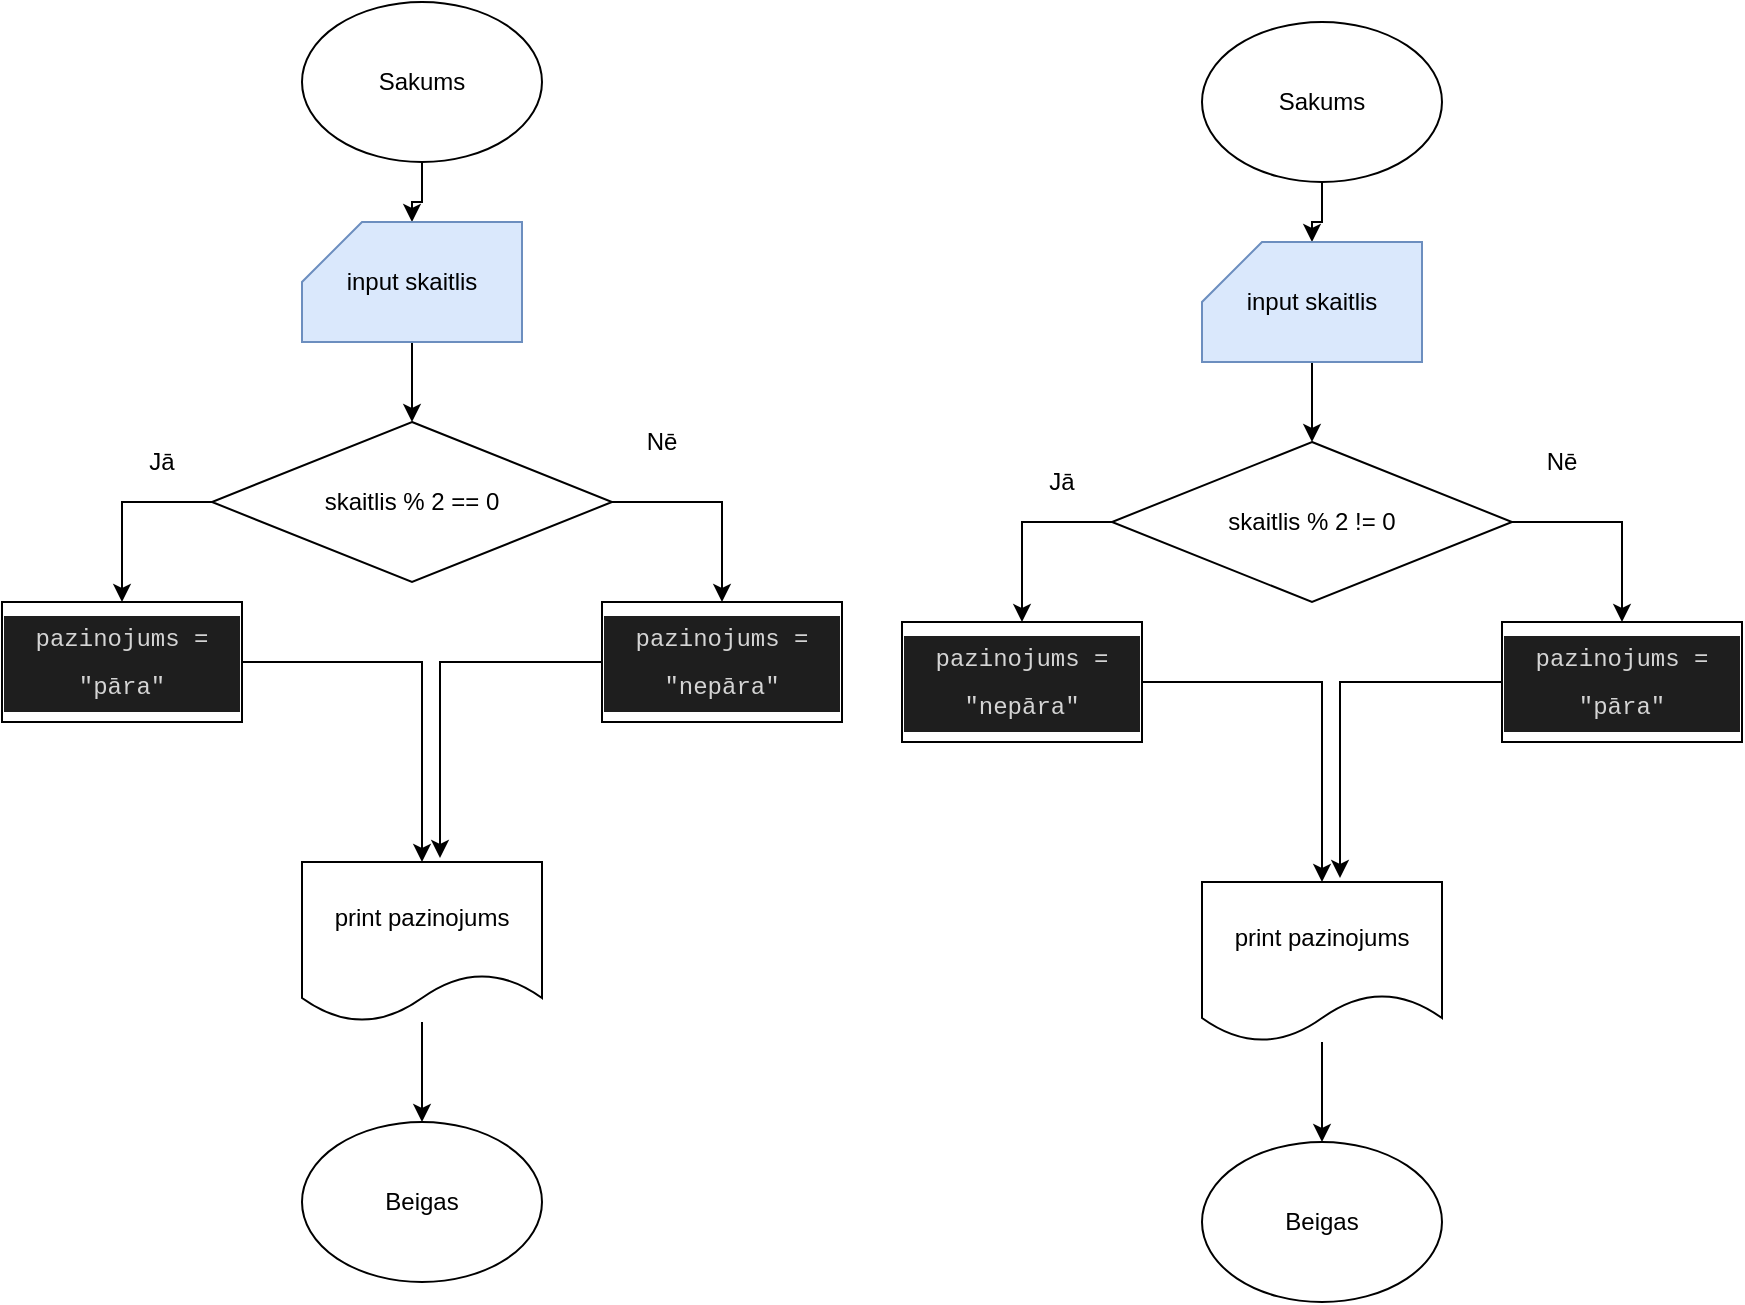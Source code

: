 <mxfile version="13.8.7" type="github">
  <diagram id="z-Ub6a5VLivZjyv9ZTrf" name="Page-1">
    <mxGraphModel dx="1456" dy="703" grid="1" gridSize="10" guides="1" tooltips="1" connect="1" arrows="1" fold="1" page="1" pageScale="1" pageWidth="850" pageHeight="1100" math="0" shadow="0">
      <root>
        <mxCell id="0" />
        <mxCell id="1" parent="0" />
        <mxCell id="WHfJruhGqc3tV9S7Ovxq-4" style="edgeStyle=orthogonalEdgeStyle;rounded=0;orthogonalLoop=1;jettySize=auto;html=1;" parent="1" source="WHfJruhGqc3tV9S7Ovxq-1" target="WHfJruhGqc3tV9S7Ovxq-2" edge="1">
          <mxGeometry relative="1" as="geometry" />
        </mxCell>
        <mxCell id="WHfJruhGqc3tV9S7Ovxq-1" value="Sakums" style="ellipse;whiteSpace=wrap;html=1;" parent="1" vertex="1">
          <mxGeometry x="180" y="20" width="120" height="80" as="geometry" />
        </mxCell>
        <mxCell id="WHfJruhGqc3tV9S7Ovxq-6" style="edgeStyle=orthogonalEdgeStyle;rounded=0;orthogonalLoop=1;jettySize=auto;html=1;" parent="1" source="WHfJruhGqc3tV9S7Ovxq-2" target="WHfJruhGqc3tV9S7Ovxq-8" edge="1">
          <mxGeometry relative="1" as="geometry">
            <mxPoint x="235" y="240" as="targetPoint" />
          </mxGeometry>
        </mxCell>
        <mxCell id="WHfJruhGqc3tV9S7Ovxq-2" value="input skaitlis" style="shape=card;whiteSpace=wrap;html=1;fillColor=#dae8fc;strokeColor=#6c8ebf;" parent="1" vertex="1">
          <mxGeometry x="180" y="130" width="110" height="60" as="geometry" />
        </mxCell>
        <mxCell id="WHfJruhGqc3tV9S7Ovxq-7" style="edgeStyle=orthogonalEdgeStyle;rounded=0;orthogonalLoop=1;jettySize=auto;html=1;exitX=0.5;exitY=1;exitDx=0;exitDy=0;exitPerimeter=0;" parent="1" source="WHfJruhGqc3tV9S7Ovxq-2" target="WHfJruhGqc3tV9S7Ovxq-2" edge="1">
          <mxGeometry relative="1" as="geometry" />
        </mxCell>
        <mxCell id="WHfJruhGqc3tV9S7Ovxq-11" style="edgeStyle=orthogonalEdgeStyle;rounded=0;orthogonalLoop=1;jettySize=auto;html=1;" parent="1" source="WHfJruhGqc3tV9S7Ovxq-8" target="WHfJruhGqc3tV9S7Ovxq-9" edge="1">
          <mxGeometry relative="1" as="geometry">
            <Array as="points">
              <mxPoint x="90" y="270" />
            </Array>
          </mxGeometry>
        </mxCell>
        <mxCell id="WHfJruhGqc3tV9S7Ovxq-12" style="edgeStyle=orthogonalEdgeStyle;rounded=0;orthogonalLoop=1;jettySize=auto;html=1;entryX=0.5;entryY=0;entryDx=0;entryDy=0;" parent="1" source="WHfJruhGqc3tV9S7Ovxq-8" target="WHfJruhGqc3tV9S7Ovxq-10" edge="1">
          <mxGeometry relative="1" as="geometry">
            <Array as="points">
              <mxPoint x="390" y="270" />
            </Array>
          </mxGeometry>
        </mxCell>
        <mxCell id="WHfJruhGqc3tV9S7Ovxq-8" value="skaitlis % 2 == 0" style="rhombus;whiteSpace=wrap;html=1;" parent="1" vertex="1">
          <mxGeometry x="135" y="230" width="200" height="80" as="geometry" />
        </mxCell>
        <mxCell id="WHfJruhGqc3tV9S7Ovxq-16" style="edgeStyle=orthogonalEdgeStyle;rounded=0;orthogonalLoop=1;jettySize=auto;html=1;" parent="1" source="WHfJruhGqc3tV9S7Ovxq-9" target="WHfJruhGqc3tV9S7Ovxq-15" edge="1">
          <mxGeometry relative="1" as="geometry" />
        </mxCell>
        <mxCell id="WHfJruhGqc3tV9S7Ovxq-9" value="&lt;div style=&quot;color: rgb(212 , 212 , 212) ; background-color: rgb(30 , 30 , 30) ; font-family: &amp;#34;consolas&amp;#34; , &amp;#34;courier new&amp;#34; , monospace ; line-height: 24px&quot;&gt;pazinojums = &quot;pāra&quot;&lt;/div&gt;" style="rounded=0;whiteSpace=wrap;html=1;" parent="1" vertex="1">
          <mxGeometry x="30" y="320" width="120" height="60" as="geometry" />
        </mxCell>
        <mxCell id="WHfJruhGqc3tV9S7Ovxq-17" style="edgeStyle=orthogonalEdgeStyle;rounded=0;orthogonalLoop=1;jettySize=auto;html=1;entryX=0.575;entryY=-0.025;entryDx=0;entryDy=0;entryPerimeter=0;" parent="1" source="WHfJruhGqc3tV9S7Ovxq-10" target="WHfJruhGqc3tV9S7Ovxq-15" edge="1">
          <mxGeometry relative="1" as="geometry" />
        </mxCell>
        <mxCell id="WHfJruhGqc3tV9S7Ovxq-10" value="&lt;div style=&quot;color: rgb(212 , 212 , 212) ; background-color: rgb(30 , 30 , 30) ; font-family: &amp;#34;consolas&amp;#34; , &amp;#34;courier new&amp;#34; , monospace ; line-height: 24px&quot;&gt;pazinojums = &quot;nepāra&quot;&lt;/div&gt;" style="rounded=0;whiteSpace=wrap;html=1;" parent="1" vertex="1">
          <mxGeometry x="330" y="320" width="120" height="60" as="geometry" />
        </mxCell>
        <mxCell id="WHfJruhGqc3tV9S7Ovxq-13" value="Jā" style="text;html=1;strokeColor=none;fillColor=none;align=center;verticalAlign=middle;whiteSpace=wrap;rounded=0;" parent="1" vertex="1">
          <mxGeometry x="90" y="240" width="40" height="20" as="geometry" />
        </mxCell>
        <mxCell id="WHfJruhGqc3tV9S7Ovxq-14" value="Nē" style="text;html=1;strokeColor=none;fillColor=none;align=center;verticalAlign=middle;whiteSpace=wrap;rounded=0;" parent="1" vertex="1">
          <mxGeometry x="340" y="230" width="40" height="20" as="geometry" />
        </mxCell>
        <mxCell id="WHfJruhGqc3tV9S7Ovxq-19" style="edgeStyle=orthogonalEdgeStyle;rounded=0;orthogonalLoop=1;jettySize=auto;html=1;" parent="1" source="WHfJruhGqc3tV9S7Ovxq-15" target="WHfJruhGqc3tV9S7Ovxq-18" edge="1">
          <mxGeometry relative="1" as="geometry" />
        </mxCell>
        <mxCell id="WHfJruhGqc3tV9S7Ovxq-15" value="print pazinojums" style="shape=document;whiteSpace=wrap;html=1;boundedLbl=1;" parent="1" vertex="1">
          <mxGeometry x="180" y="450" width="120" height="80" as="geometry" />
        </mxCell>
        <mxCell id="WHfJruhGqc3tV9S7Ovxq-18" value="Beigas" style="ellipse;whiteSpace=wrap;html=1;" parent="1" vertex="1">
          <mxGeometry x="180" y="580" width="120" height="80" as="geometry" />
        </mxCell>
        <mxCell id="hO7I4ZwD3v2LICKR-EGI-2" style="edgeStyle=orthogonalEdgeStyle;rounded=0;orthogonalLoop=1;jettySize=auto;html=1;" edge="1" source="hO7I4ZwD3v2LICKR-EGI-3" target="hO7I4ZwD3v2LICKR-EGI-5" parent="1">
          <mxGeometry relative="1" as="geometry" />
        </mxCell>
        <mxCell id="hO7I4ZwD3v2LICKR-EGI-3" value="Sakums" style="ellipse;whiteSpace=wrap;html=1;" vertex="1" parent="1">
          <mxGeometry x="630" y="30" width="120" height="80" as="geometry" />
        </mxCell>
        <mxCell id="hO7I4ZwD3v2LICKR-EGI-4" style="edgeStyle=orthogonalEdgeStyle;rounded=0;orthogonalLoop=1;jettySize=auto;html=1;" edge="1" source="hO7I4ZwD3v2LICKR-EGI-5" target="hO7I4ZwD3v2LICKR-EGI-9" parent="1">
          <mxGeometry relative="1" as="geometry">
            <mxPoint x="685" y="250" as="targetPoint" />
          </mxGeometry>
        </mxCell>
        <mxCell id="hO7I4ZwD3v2LICKR-EGI-5" value="input skaitlis" style="shape=card;whiteSpace=wrap;html=1;fillColor=#dae8fc;strokeColor=#6c8ebf;" vertex="1" parent="1">
          <mxGeometry x="630" y="140" width="110" height="60" as="geometry" />
        </mxCell>
        <mxCell id="hO7I4ZwD3v2LICKR-EGI-6" style="edgeStyle=orthogonalEdgeStyle;rounded=0;orthogonalLoop=1;jettySize=auto;html=1;exitX=0.5;exitY=1;exitDx=0;exitDy=0;exitPerimeter=0;" edge="1" source="hO7I4ZwD3v2LICKR-EGI-5" target="hO7I4ZwD3v2LICKR-EGI-5" parent="1">
          <mxGeometry relative="1" as="geometry" />
        </mxCell>
        <mxCell id="hO7I4ZwD3v2LICKR-EGI-7" style="edgeStyle=orthogonalEdgeStyle;rounded=0;orthogonalLoop=1;jettySize=auto;html=1;" edge="1" source="hO7I4ZwD3v2LICKR-EGI-9" target="hO7I4ZwD3v2LICKR-EGI-11" parent="1">
          <mxGeometry relative="1" as="geometry">
            <Array as="points">
              <mxPoint x="540" y="280" />
            </Array>
          </mxGeometry>
        </mxCell>
        <mxCell id="hO7I4ZwD3v2LICKR-EGI-8" style="edgeStyle=orthogonalEdgeStyle;rounded=0;orthogonalLoop=1;jettySize=auto;html=1;entryX=0.5;entryY=0;entryDx=0;entryDy=0;" edge="1" source="hO7I4ZwD3v2LICKR-EGI-9" target="hO7I4ZwD3v2LICKR-EGI-13" parent="1">
          <mxGeometry relative="1" as="geometry">
            <Array as="points">
              <mxPoint x="840" y="280" />
            </Array>
          </mxGeometry>
        </mxCell>
        <mxCell id="hO7I4ZwD3v2LICKR-EGI-9" value="skaitlis % 2 != 0" style="rhombus;whiteSpace=wrap;html=1;" vertex="1" parent="1">
          <mxGeometry x="585" y="240" width="200" height="80" as="geometry" />
        </mxCell>
        <mxCell id="hO7I4ZwD3v2LICKR-EGI-10" style="edgeStyle=orthogonalEdgeStyle;rounded=0;orthogonalLoop=1;jettySize=auto;html=1;" edge="1" source="hO7I4ZwD3v2LICKR-EGI-11" target="hO7I4ZwD3v2LICKR-EGI-17" parent="1">
          <mxGeometry relative="1" as="geometry" />
        </mxCell>
        <mxCell id="hO7I4ZwD3v2LICKR-EGI-11" value="&lt;div style=&quot;color: rgb(212 , 212 , 212) ; background-color: rgb(30 , 30 , 30) ; font-family: &amp;#34;consolas&amp;#34; , &amp;#34;courier new&amp;#34; , monospace ; line-height: 24px&quot;&gt;pazinojums = &quot;nepāra&quot;&lt;/div&gt;" style="rounded=0;whiteSpace=wrap;html=1;" vertex="1" parent="1">
          <mxGeometry x="480" y="330" width="120" height="60" as="geometry" />
        </mxCell>
        <mxCell id="hO7I4ZwD3v2LICKR-EGI-12" style="edgeStyle=orthogonalEdgeStyle;rounded=0;orthogonalLoop=1;jettySize=auto;html=1;entryX=0.575;entryY=-0.025;entryDx=0;entryDy=0;entryPerimeter=0;" edge="1" source="hO7I4ZwD3v2LICKR-EGI-13" target="hO7I4ZwD3v2LICKR-EGI-17" parent="1">
          <mxGeometry relative="1" as="geometry" />
        </mxCell>
        <mxCell id="hO7I4ZwD3v2LICKR-EGI-13" value="&lt;div style=&quot;color: rgb(212 , 212 , 212) ; background-color: rgb(30 , 30 , 30) ; font-family: &amp;#34;consolas&amp;#34; , &amp;#34;courier new&amp;#34; , monospace ; line-height: 24px&quot;&gt;pazinojums = &quot;pāra&quot;&lt;/div&gt;" style="rounded=0;whiteSpace=wrap;html=1;" vertex="1" parent="1">
          <mxGeometry x="780" y="330" width="120" height="60" as="geometry" />
        </mxCell>
        <mxCell id="hO7I4ZwD3v2LICKR-EGI-14" value="Jā" style="text;html=1;strokeColor=none;fillColor=none;align=center;verticalAlign=middle;whiteSpace=wrap;rounded=0;" vertex="1" parent="1">
          <mxGeometry x="540" y="250" width="40" height="20" as="geometry" />
        </mxCell>
        <mxCell id="hO7I4ZwD3v2LICKR-EGI-15" value="Nē" style="text;html=1;strokeColor=none;fillColor=none;align=center;verticalAlign=middle;whiteSpace=wrap;rounded=0;" vertex="1" parent="1">
          <mxGeometry x="790" y="240" width="40" height="20" as="geometry" />
        </mxCell>
        <mxCell id="hO7I4ZwD3v2LICKR-EGI-16" style="edgeStyle=orthogonalEdgeStyle;rounded=0;orthogonalLoop=1;jettySize=auto;html=1;" edge="1" source="hO7I4ZwD3v2LICKR-EGI-17" target="hO7I4ZwD3v2LICKR-EGI-18" parent="1">
          <mxGeometry relative="1" as="geometry" />
        </mxCell>
        <mxCell id="hO7I4ZwD3v2LICKR-EGI-17" value="print pazinojums" style="shape=document;whiteSpace=wrap;html=1;boundedLbl=1;" vertex="1" parent="1">
          <mxGeometry x="630" y="460" width="120" height="80" as="geometry" />
        </mxCell>
        <mxCell id="hO7I4ZwD3v2LICKR-EGI-18" value="Beigas" style="ellipse;whiteSpace=wrap;html=1;" vertex="1" parent="1">
          <mxGeometry x="630" y="590" width="120" height="80" as="geometry" />
        </mxCell>
      </root>
    </mxGraphModel>
  </diagram>
</mxfile>
